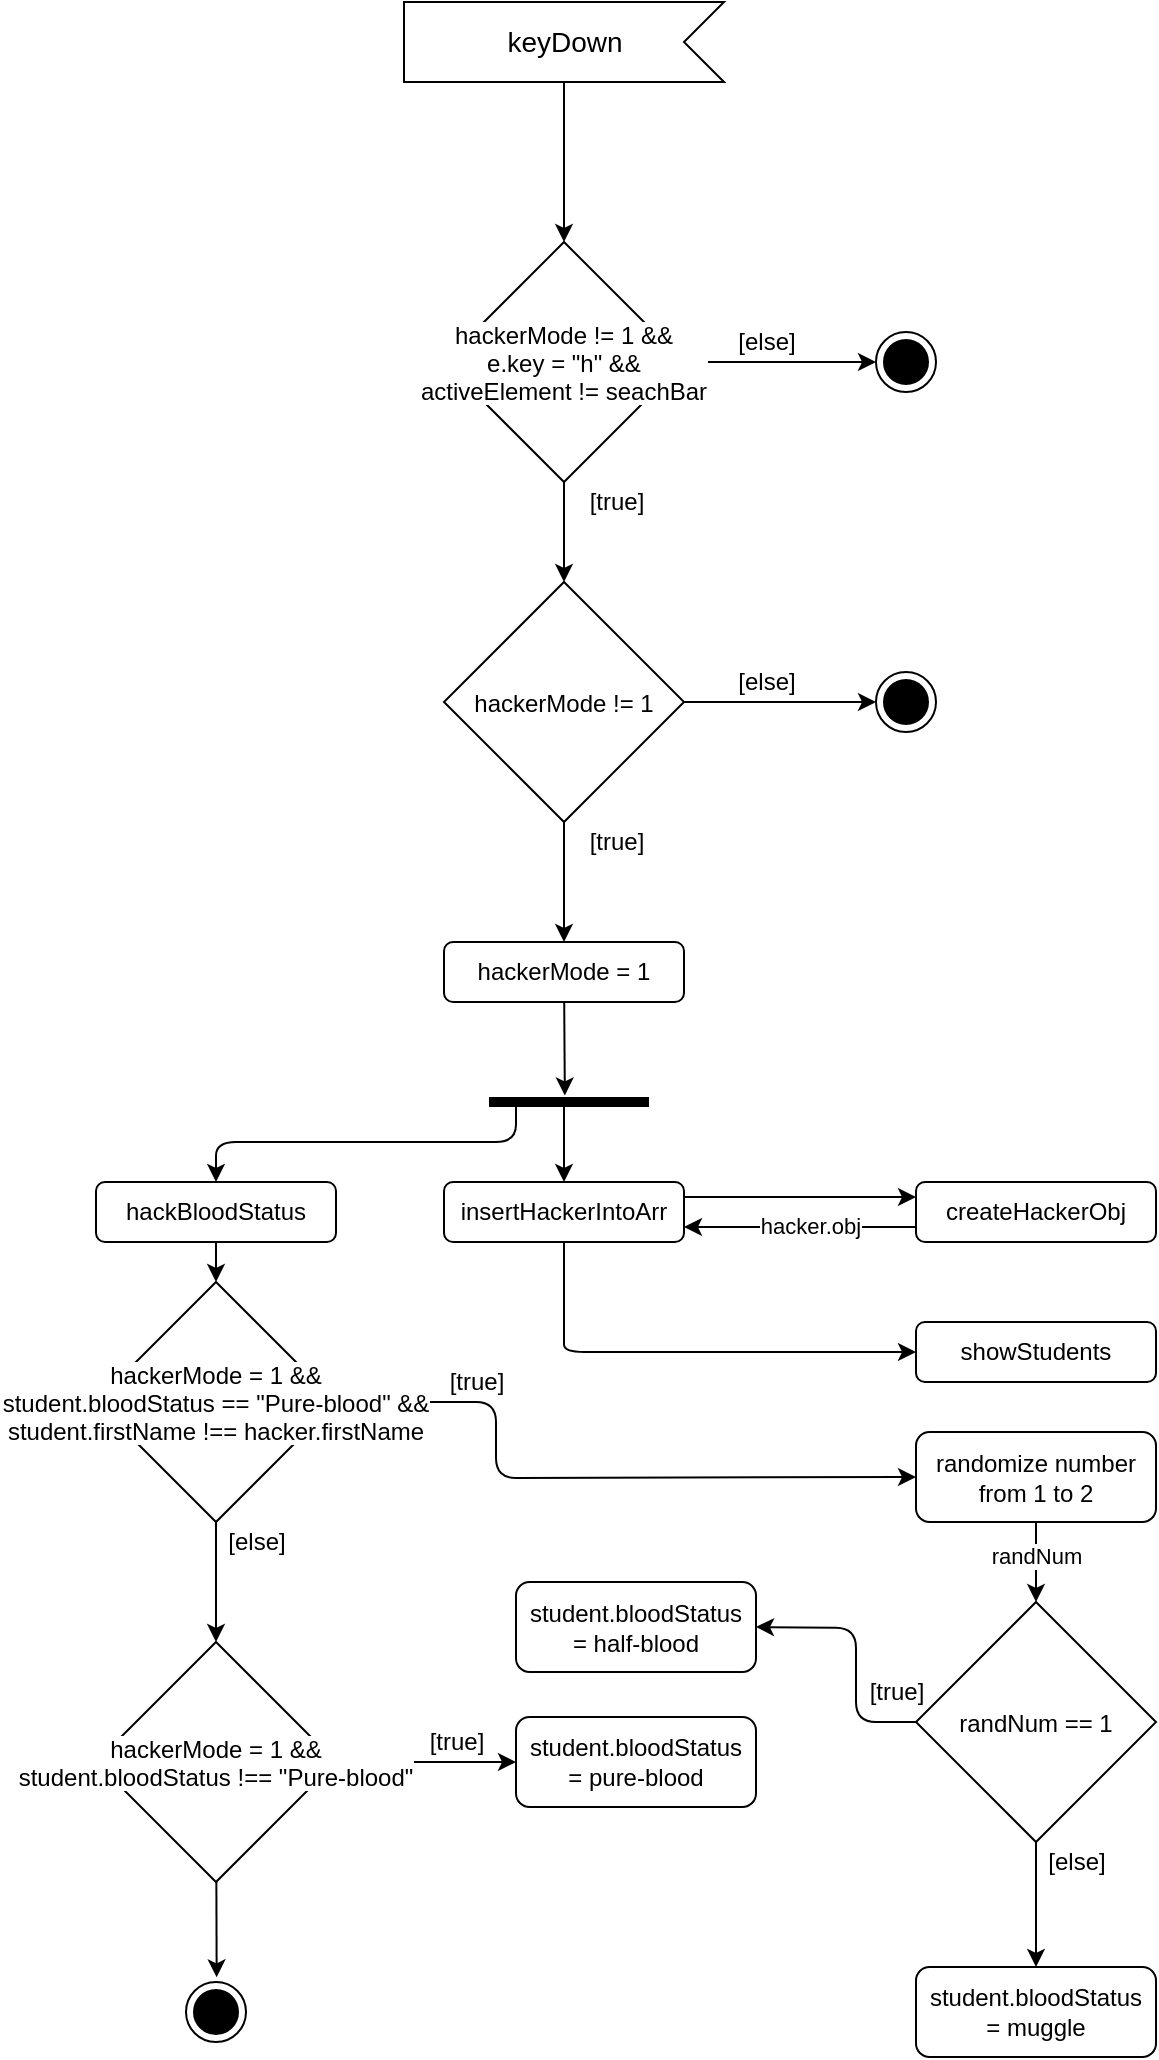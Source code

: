 <mxfile>
    <diagram id="wF4pELGOG9Z6pAIZ0gWR" name="Page-1">
        <mxGraphModel dx="1340" dy="1214" grid="1" gridSize="10" guides="1" tooltips="1" connect="1" arrows="1" fold="1" page="1" pageScale="1" pageWidth="827" pageHeight="1169" math="0" shadow="0">
            <root>
                <mxCell id="0"/>
                <mxCell id="1" parent="0"/>
                <mxCell id="3" style="edgeStyle=none;html=1;entryX=0;entryY=0.5;entryDx=0;entryDy=0;" edge="1" parent="1" source="2" target="4">
                    <mxGeometry relative="1" as="geometry">
                        <mxPoint x="580" y="430" as="targetPoint"/>
                    </mxGeometry>
                </mxCell>
                <mxCell id="5" style="edgeStyle=none;html=1;entryX=0.5;entryY=0;entryDx=0;entryDy=0;" edge="1" parent="1" source="2" target="18">
                    <mxGeometry relative="1" as="geometry">
                        <mxPoint x="414" y="470" as="targetPoint"/>
                    </mxGeometry>
                </mxCell>
                <mxCell id="2" value="hackerMode != 1" style="rhombus;labelBorderColor=none;labelBackgroundColor=default;" vertex="1" parent="1">
                    <mxGeometry x="354" y="310" width="120" height="120" as="geometry"/>
                </mxCell>
                <mxCell id="4" value="" style="ellipse;html=1;shape=endState;fillColor=#000000;strokeColor=#000000;labelBackgroundColor=default;labelBorderColor=none;" vertex="1" parent="1">
                    <mxGeometry x="570" y="355" width="30" height="30" as="geometry"/>
                </mxCell>
                <mxCell id="6" style="edgeStyle=none;html=1;entryX=0;entryY=0.5;entryDx=0;entryDy=0;" edge="1" parent="1" source="8" target="9">
                    <mxGeometry relative="1" as="geometry">
                        <mxPoint x="580" y="200" as="targetPoint"/>
                    </mxGeometry>
                </mxCell>
                <mxCell id="7" style="edgeStyle=none;html=1;entryX=0.5;entryY=0;entryDx=0;entryDy=0;" edge="1" parent="1" source="8" target="2">
                    <mxGeometry relative="1" as="geometry">
                        <mxPoint x="414" y="310" as="targetPoint"/>
                    </mxGeometry>
                </mxCell>
                <mxCell id="8" value="hackerMode != 1 &amp;&amp;&#10;e.key = &quot;h&quot; &amp;&amp;&#10;activeElement != seachBar" style="rhombus;labelBorderColor=none;labelBackgroundColor=default;" vertex="1" parent="1">
                    <mxGeometry x="354" y="140" width="120" height="120" as="geometry"/>
                </mxCell>
                <mxCell id="9" value="" style="ellipse;html=1;shape=endState;fillColor=#000000;strokeColor=#000000;labelBackgroundColor=default;labelBorderColor=none;" vertex="1" parent="1">
                    <mxGeometry x="570" y="185" width="30" height="30" as="geometry"/>
                </mxCell>
                <mxCell id="11" style="edgeStyle=none;html=1;entryX=0.5;entryY=0;entryDx=0;entryDy=0;" edge="1" parent="1" source="10" target="8">
                    <mxGeometry relative="1" as="geometry"/>
                </mxCell>
                <mxCell id="10" value="keyDown" style="html=1;shape=mxgraph.infographic.ribbonSimple;notch1=20;notch2=0;align=center;verticalAlign=middle;fontSize=14;fontStyle=0;flipH=1;labelBackgroundColor=default;labelBorderColor=none;" vertex="1" parent="1">
                    <mxGeometry x="334" y="20" width="160" height="40" as="geometry"/>
                </mxCell>
                <mxCell id="12" value="[else]" style="text;html=1;align=center;verticalAlign=middle;resizable=0;points=[];autosize=1;strokeColor=none;fillColor=none;" vertex="1" parent="1">
                    <mxGeometry x="495" y="180" width="40" height="20" as="geometry"/>
                </mxCell>
                <mxCell id="13" value="[else]" style="text;html=1;align=center;verticalAlign=middle;resizable=0;points=[];autosize=1;strokeColor=none;fillColor=none;" vertex="1" parent="1">
                    <mxGeometry x="495" y="350" width="40" height="20" as="geometry"/>
                </mxCell>
                <mxCell id="14" value="[true]" style="text;html=1;align=center;verticalAlign=middle;resizable=0;points=[];autosize=1;strokeColor=none;fillColor=none;" vertex="1" parent="1">
                    <mxGeometry x="420" y="260" width="40" height="20" as="geometry"/>
                </mxCell>
                <mxCell id="16" value="[true]" style="text;html=1;align=center;verticalAlign=middle;resizable=0;points=[];autosize=1;strokeColor=none;fillColor=none;" vertex="1" parent="1">
                    <mxGeometry x="420" y="430" width="40" height="20" as="geometry"/>
                </mxCell>
                <mxCell id="21" style="edgeStyle=none;html=1;entryX=-0.157;entryY=0.526;entryDx=0;entryDy=0;entryPerimeter=0;" edge="1" parent="1" source="18" target="29">
                    <mxGeometry relative="1" as="geometry">
                        <mxPoint x="414" y="560" as="targetPoint"/>
                    </mxGeometry>
                </mxCell>
                <mxCell id="18" value="hackerMode = 1" style="rounded=1;whiteSpace=wrap;html=1;labelBackgroundColor=default;labelBorderColor=none;" vertex="1" parent="1">
                    <mxGeometry x="354" y="490" width="120" height="30" as="geometry"/>
                </mxCell>
                <mxCell id="24" style="edgeStyle=none;html=1;entryX=0;entryY=0.25;entryDx=0;entryDy=0;exitX=1;exitY=0.25;exitDx=0;exitDy=0;" edge="1" parent="1" source="20" target="22">
                    <mxGeometry relative="1" as="geometry"/>
                </mxCell>
                <mxCell id="28" style="edgeStyle=none;html=1;entryX=0;entryY=0.5;entryDx=0;entryDy=0;" edge="1" parent="1" source="20" target="27">
                    <mxGeometry relative="1" as="geometry">
                        <Array as="points">
                            <mxPoint x="414" y="680"/>
                            <mxPoint x="414" y="695"/>
                        </Array>
                    </mxGeometry>
                </mxCell>
                <mxCell id="20" value="insertHackerIntoArr" style="rounded=1;whiteSpace=wrap;html=1;labelBackgroundColor=default;labelBorderColor=none;" vertex="1" parent="1">
                    <mxGeometry x="354" y="610" width="120" height="30" as="geometry"/>
                </mxCell>
                <mxCell id="25" style="edgeStyle=none;html=1;exitX=0;exitY=0.75;exitDx=0;exitDy=0;entryX=1;entryY=0.75;entryDx=0;entryDy=0;" edge="1" parent="1" source="22" target="20">
                    <mxGeometry relative="1" as="geometry"/>
                </mxCell>
                <mxCell id="26" value="hacker.obj" style="edgeLabel;html=1;align=center;verticalAlign=middle;resizable=0;points=[];" vertex="1" connectable="0" parent="25">
                    <mxGeometry x="0.226" y="-1" relative="1" as="geometry">
                        <mxPoint x="18" as="offset"/>
                    </mxGeometry>
                </mxCell>
                <mxCell id="22" value="createHackerObj" style="rounded=1;whiteSpace=wrap;html=1;labelBackgroundColor=default;labelBorderColor=none;" vertex="1" parent="1">
                    <mxGeometry x="590" y="610" width="120" height="30" as="geometry"/>
                </mxCell>
                <mxCell id="27" value="showStudents" style="rounded=1;whiteSpace=wrap;html=1;labelBackgroundColor=default;labelBorderColor=none;" vertex="1" parent="1">
                    <mxGeometry x="590" y="680" width="120" height="30" as="geometry"/>
                </mxCell>
                <mxCell id="30" style="edgeStyle=none;html=1;entryX=0.5;entryY=0;entryDx=0;entryDy=0;" edge="1" parent="1" source="29" target="20">
                    <mxGeometry relative="1" as="geometry"/>
                </mxCell>
                <mxCell id="31" style="edgeStyle=none;html=1;entryX=0.5;entryY=0;entryDx=0;entryDy=0;" edge="1" parent="1" source="29" target="32">
                    <mxGeometry relative="1" as="geometry">
                        <mxPoint x="240" y="600" as="targetPoint"/>
                        <Array as="points">
                            <mxPoint x="390" y="590"/>
                            <mxPoint x="240" y="590"/>
                        </Array>
                    </mxGeometry>
                </mxCell>
                <mxCell id="29" value="" style="html=1;points=[];perimeter=orthogonalPerimeter;fillColor=#000000;strokeColor=none;labelBackgroundColor=default;labelBorderColor=none;rotation=90;" vertex="1" parent="1">
                    <mxGeometry x="414" y="530" width="5" height="80" as="geometry"/>
                </mxCell>
                <mxCell id="35" style="edgeStyle=none;html=1;entryX=0.5;entryY=0;entryDx=0;entryDy=0;" edge="1" parent="1" source="32" target="34">
                    <mxGeometry relative="1" as="geometry"/>
                </mxCell>
                <mxCell id="32" value="hackBloodStatus" style="rounded=1;whiteSpace=wrap;html=1;labelBackgroundColor=default;labelBorderColor=none;" vertex="1" parent="1">
                    <mxGeometry x="180" y="610" width="120" height="30" as="geometry"/>
                </mxCell>
                <mxCell id="36" style="edgeStyle=none;html=1;entryX=0.5;entryY=0;entryDx=0;entryDy=0;" edge="1" parent="1" source="34" target="38">
                    <mxGeometry relative="1" as="geometry">
                        <mxPoint x="250" y="820" as="targetPoint"/>
                    </mxGeometry>
                </mxCell>
                <mxCell id="37" style="edgeStyle=none;html=1;entryX=0;entryY=0.5;entryDx=0;entryDy=0;" edge="1" parent="1" source="34" target="39">
                    <mxGeometry relative="1" as="geometry">
                        <mxPoint x="100" y="750" as="targetPoint"/>
                        <Array as="points">
                            <mxPoint x="380" y="720"/>
                            <mxPoint x="380" y="758"/>
                        </Array>
                    </mxGeometry>
                </mxCell>
                <mxCell id="34" value="hackerMode = 1 &amp;&amp;&#10;student.bloodStatus == &quot;Pure-blood&quot; &amp;&amp; &#10;student.firstName !== hacker.firstName" style="rhombus;labelBorderColor=none;labelBackgroundColor=default;" vertex="1" parent="1">
                    <mxGeometry x="180" y="660" width="120" height="120" as="geometry"/>
                </mxCell>
                <mxCell id="55" style="edgeStyle=none;html=1;entryX=0;entryY=0.5;entryDx=0;entryDy=0;" edge="1" parent="1" source="38" target="54">
                    <mxGeometry relative="1" as="geometry"/>
                </mxCell>
                <mxCell id="57" style="edgeStyle=none;html=1;entryX=0.511;entryY=-0.078;entryDx=0;entryDy=0;entryPerimeter=0;" edge="1" parent="1" source="38" target="59">
                    <mxGeometry relative="1" as="geometry">
                        <mxPoint x="240" y="1000" as="targetPoint"/>
                    </mxGeometry>
                </mxCell>
                <mxCell id="38" value="hackerMode = 1 &amp;&amp;&#10;student.bloodStatus !== &quot;Pure-blood&quot;" style="rhombus;labelBorderColor=none;labelBackgroundColor=default;" vertex="1" parent="1">
                    <mxGeometry x="180" y="840" width="120" height="120" as="geometry"/>
                </mxCell>
                <mxCell id="41" style="edgeStyle=none;html=1;entryX=0.5;entryY=0;entryDx=0;entryDy=0;" edge="1" parent="1" source="39" target="44">
                    <mxGeometry relative="1" as="geometry">
                        <mxPoint x="-110" y="720" as="targetPoint"/>
                    </mxGeometry>
                </mxCell>
                <mxCell id="43" value="randNum" style="edgeLabel;html=1;align=center;verticalAlign=middle;resizable=0;points=[];" vertex="1" connectable="0" parent="41">
                    <mxGeometry x="-0.366" relative="1" as="geometry">
                        <mxPoint y="4" as="offset"/>
                    </mxGeometry>
                </mxCell>
                <mxCell id="39" value="randomize number from 1 to 2" style="rounded=1;whiteSpace=wrap;html=1;labelBackgroundColor=default;labelBorderColor=none;" vertex="1" parent="1">
                    <mxGeometry x="590" y="735" width="120" height="45" as="geometry"/>
                </mxCell>
                <mxCell id="46" style="edgeStyle=none;html=1;entryX=1;entryY=0.5;entryDx=0;entryDy=0;" edge="1" parent="1" source="44" target="49">
                    <mxGeometry relative="1" as="geometry">
                        <mxPoint x="-270" y="720" as="targetPoint"/>
                        <Array as="points">
                            <mxPoint x="560" y="880"/>
                            <mxPoint x="560" y="833"/>
                        </Array>
                    </mxGeometry>
                </mxCell>
                <mxCell id="47" style="edgeStyle=none;html=1;entryX=0.5;entryY=0;entryDx=0;entryDy=0;" edge="1" parent="1" source="44" target="48">
                    <mxGeometry relative="1" as="geometry">
                        <mxPoint x="-190" y="830" as="targetPoint"/>
                    </mxGeometry>
                </mxCell>
                <mxCell id="44" value="randNum == 1" style="rhombus;labelBorderColor=none;labelBackgroundColor=default;" vertex="1" parent="1">
                    <mxGeometry x="590" y="820" width="120" height="120" as="geometry"/>
                </mxCell>
                <mxCell id="48" value="student.bloodStatus&lt;br&gt;= muggle" style="rounded=1;whiteSpace=wrap;html=1;labelBackgroundColor=default;labelBorderColor=none;" vertex="1" parent="1">
                    <mxGeometry x="590" y="1002.5" width="120" height="45" as="geometry"/>
                </mxCell>
                <mxCell id="49" value="student.bloodStatus&lt;br&gt;= half-blood" style="rounded=1;whiteSpace=wrap;html=1;labelBackgroundColor=default;labelBorderColor=none;" vertex="1" parent="1">
                    <mxGeometry x="390" y="810" width="120" height="45" as="geometry"/>
                </mxCell>
                <mxCell id="50" value="[true]" style="text;html=1;align=center;verticalAlign=middle;resizable=0;points=[];autosize=1;strokeColor=none;fillColor=none;" vertex="1" parent="1">
                    <mxGeometry x="560" y="855" width="40" height="20" as="geometry"/>
                </mxCell>
                <mxCell id="51" value="[else]" style="text;html=1;align=center;verticalAlign=middle;resizable=0;points=[];autosize=1;strokeColor=none;fillColor=none;" vertex="1" parent="1">
                    <mxGeometry x="650" y="940" width="40" height="20" as="geometry"/>
                </mxCell>
                <mxCell id="52" value="[true]" style="text;html=1;align=center;verticalAlign=middle;resizable=0;points=[];autosize=1;strokeColor=none;fillColor=none;" vertex="1" parent="1">
                    <mxGeometry x="350" y="700" width="40" height="20" as="geometry"/>
                </mxCell>
                <mxCell id="53" value="[else]" style="text;html=1;align=center;verticalAlign=middle;resizable=0;points=[];autosize=1;strokeColor=none;fillColor=none;" vertex="1" parent="1">
                    <mxGeometry x="240" y="780" width="40" height="20" as="geometry"/>
                </mxCell>
                <mxCell id="54" value="student.bloodStatus&lt;br&gt;= pure-blood" style="rounded=1;whiteSpace=wrap;html=1;labelBackgroundColor=default;labelBorderColor=none;" vertex="1" parent="1">
                    <mxGeometry x="390" y="877.5" width="120" height="45" as="geometry"/>
                </mxCell>
                <mxCell id="56" value="[true]" style="text;html=1;align=center;verticalAlign=middle;resizable=0;points=[];autosize=1;strokeColor=none;fillColor=none;" vertex="1" parent="1">
                    <mxGeometry x="340" y="880" width="40" height="20" as="geometry"/>
                </mxCell>
                <mxCell id="59" value="" style="ellipse;html=1;shape=endState;fillColor=#000000;strokeColor=#000000;labelBackgroundColor=default;labelBorderColor=none;" vertex="1" parent="1">
                    <mxGeometry x="225" y="1010" width="30" height="30" as="geometry"/>
                </mxCell>
            </root>
        </mxGraphModel>
    </diagram>
</mxfile>